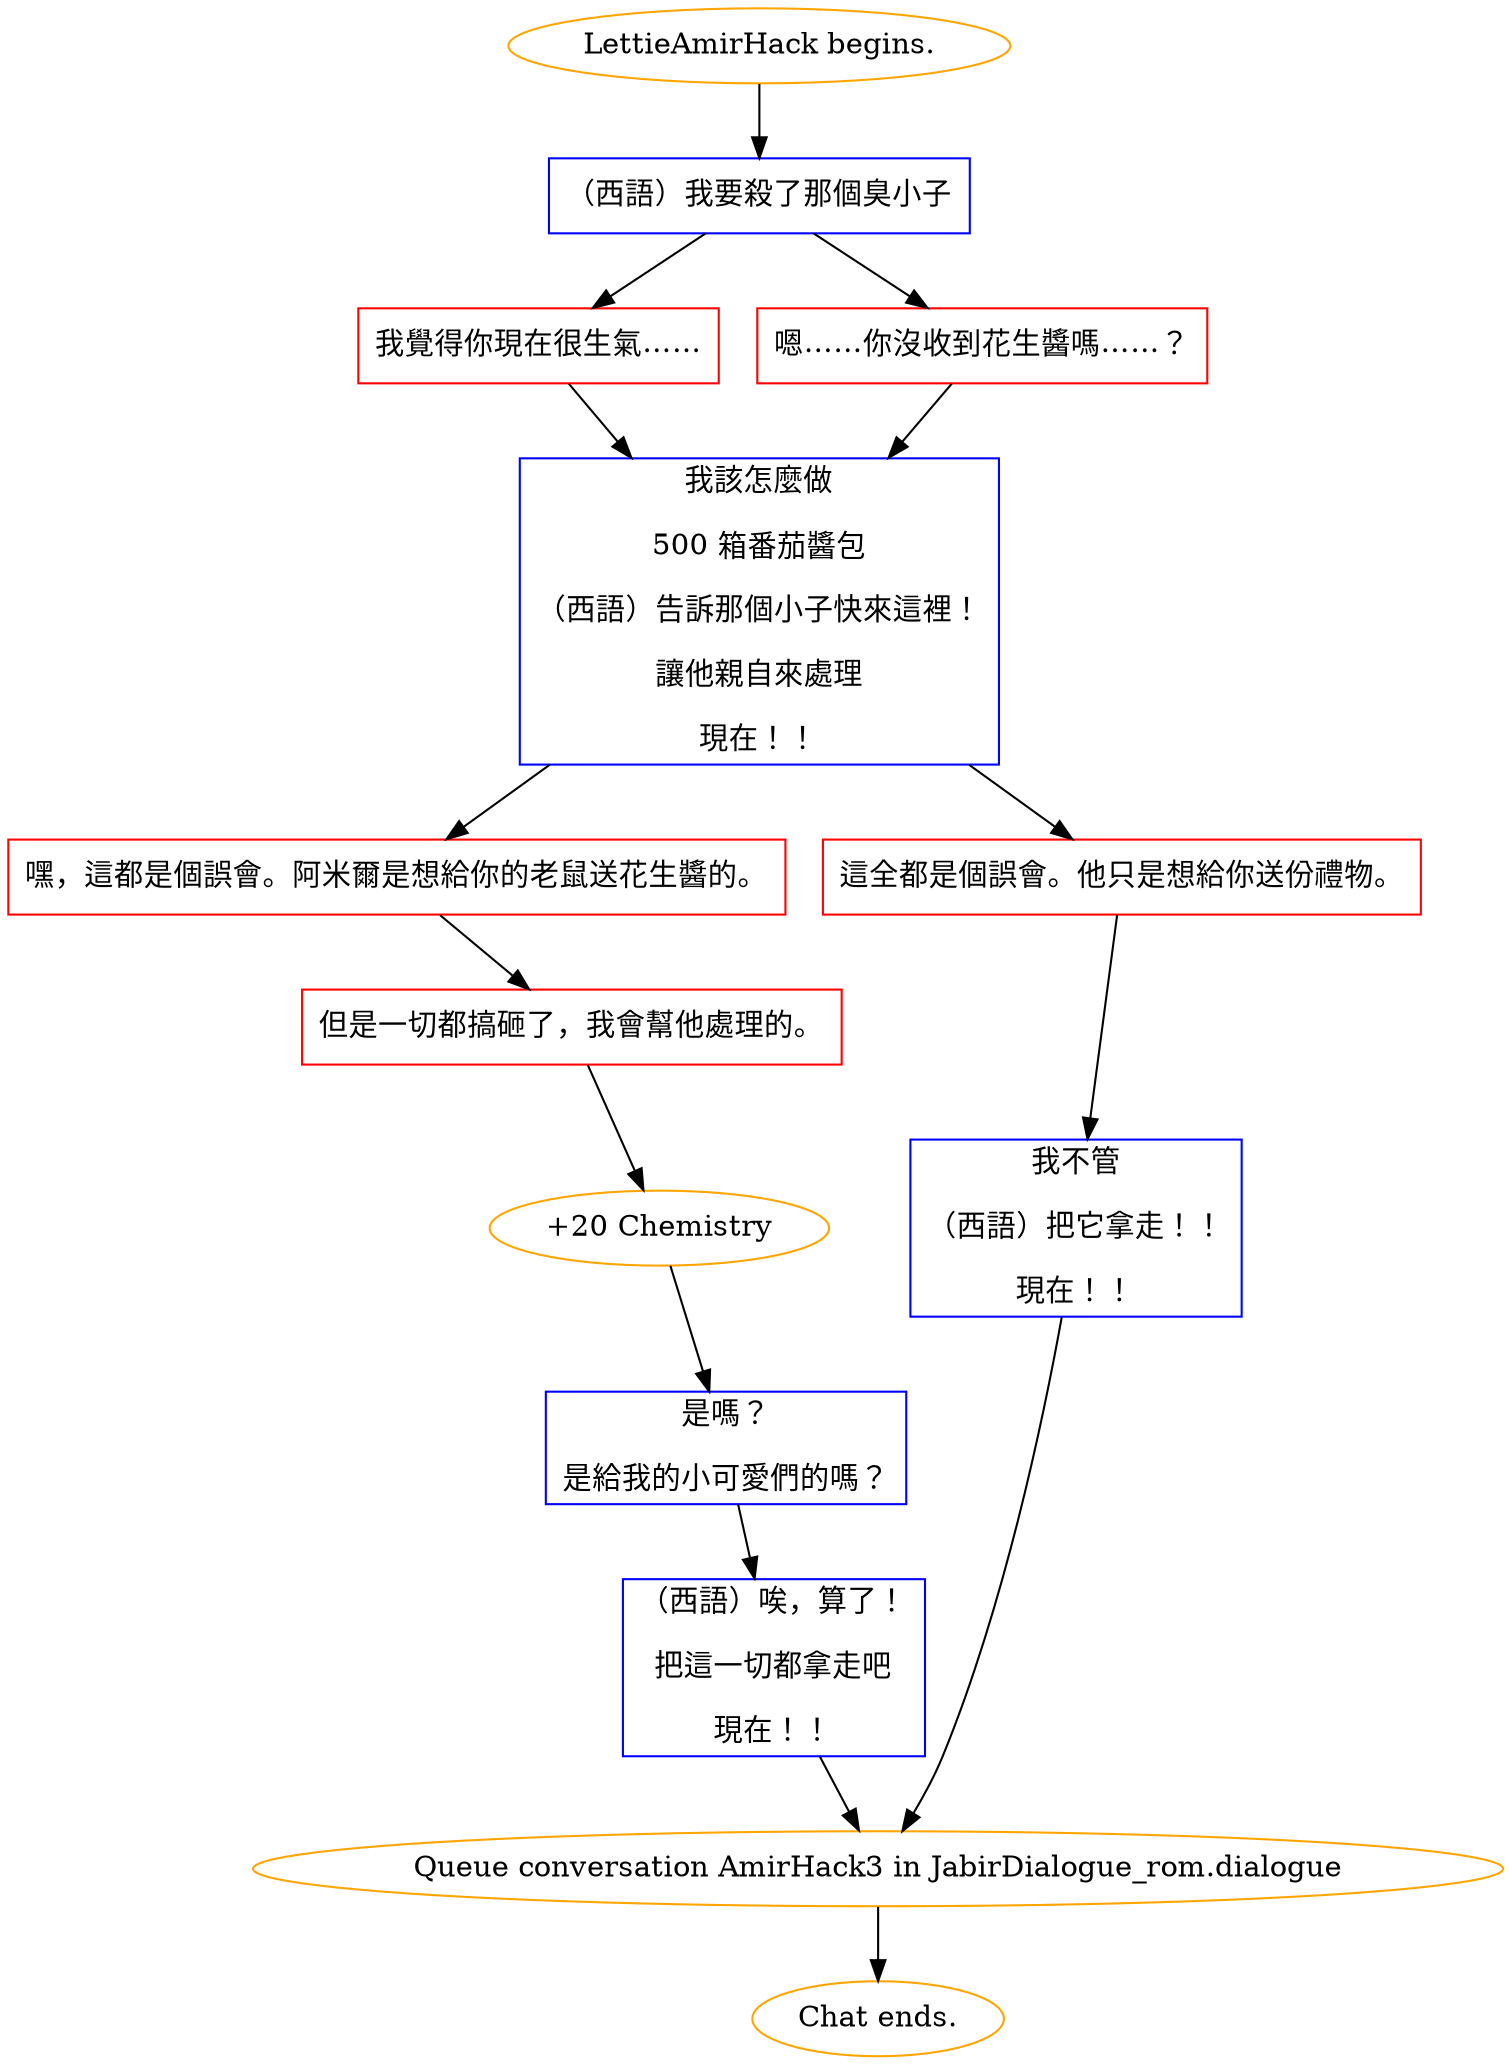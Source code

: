 digraph {
	"LettieAmirHack begins." [color=orange];
		"LettieAmirHack begins." -> j3245107434;
	j3245107434 [label="（西語）我要殺了那個臭小子",shape=box,color=blue];
		j3245107434 -> j1206813117;
		j3245107434 -> j3575988073;
	j1206813117 [label="我覺得你現在很生氣……",shape=box,color=red];
		j1206813117 -> j257280271;
	j3575988073 [label="嗯……你沒收到花生醬嗎……？",shape=box,color=red];
		j3575988073 -> j257280271;
	j257280271 [label="我該怎麼做
500 箱番茄醬包
（西語）告訴那個小子快來這裡！
讓他親自來處理
現在！！",shape=box,color=blue];
		j257280271 -> j677428041;
		j257280271 -> j3866742019;
	j677428041 [label="嘿，這都是個誤會。阿米爾是想給你的老鼠送花生醬的。",shape=box,color=red];
		j677428041 -> j1086863414;
	j3866742019 [label="這全都是個誤會。他只是想給你送份禮物。",shape=box,color=red];
		j3866742019 -> j436290657;
	j1086863414 [label="但是一切都搞砸了，我會幫他處理的。",shape=box,color=red];
		j1086863414 -> j4230677354;
	j436290657 [label="我不管
（西語）把它拿走！！
現在！！",shape=box,color=blue];
		j436290657 -> "Initiate conversation AmirHack3 in JabirDialogue_rom.dialogue";
	j4230677354 [label="+20 Chemistry",color=orange];
		j4230677354 -> j1137744155;
	"Initiate conversation AmirHack3 in JabirDialogue_rom.dialogue" [label="Queue conversation AmirHack3 in JabirDialogue_rom.dialogue",color=orange];
		"Initiate conversation AmirHack3 in JabirDialogue_rom.dialogue" -> "Chat ends.";
	j1137744155 [label="是嗎？
是給我的小可愛們的嗎？",shape=box,color=blue];
		j1137744155 -> j2238117634;
	"Chat ends." [color=orange];
	j2238117634 [label="（西語）唉，算了！
把這一切都拿走吧
現在！！",shape=box,color=blue];
		j2238117634 -> "Initiate conversation AmirHack3 in JabirDialogue_rom.dialogue";
}